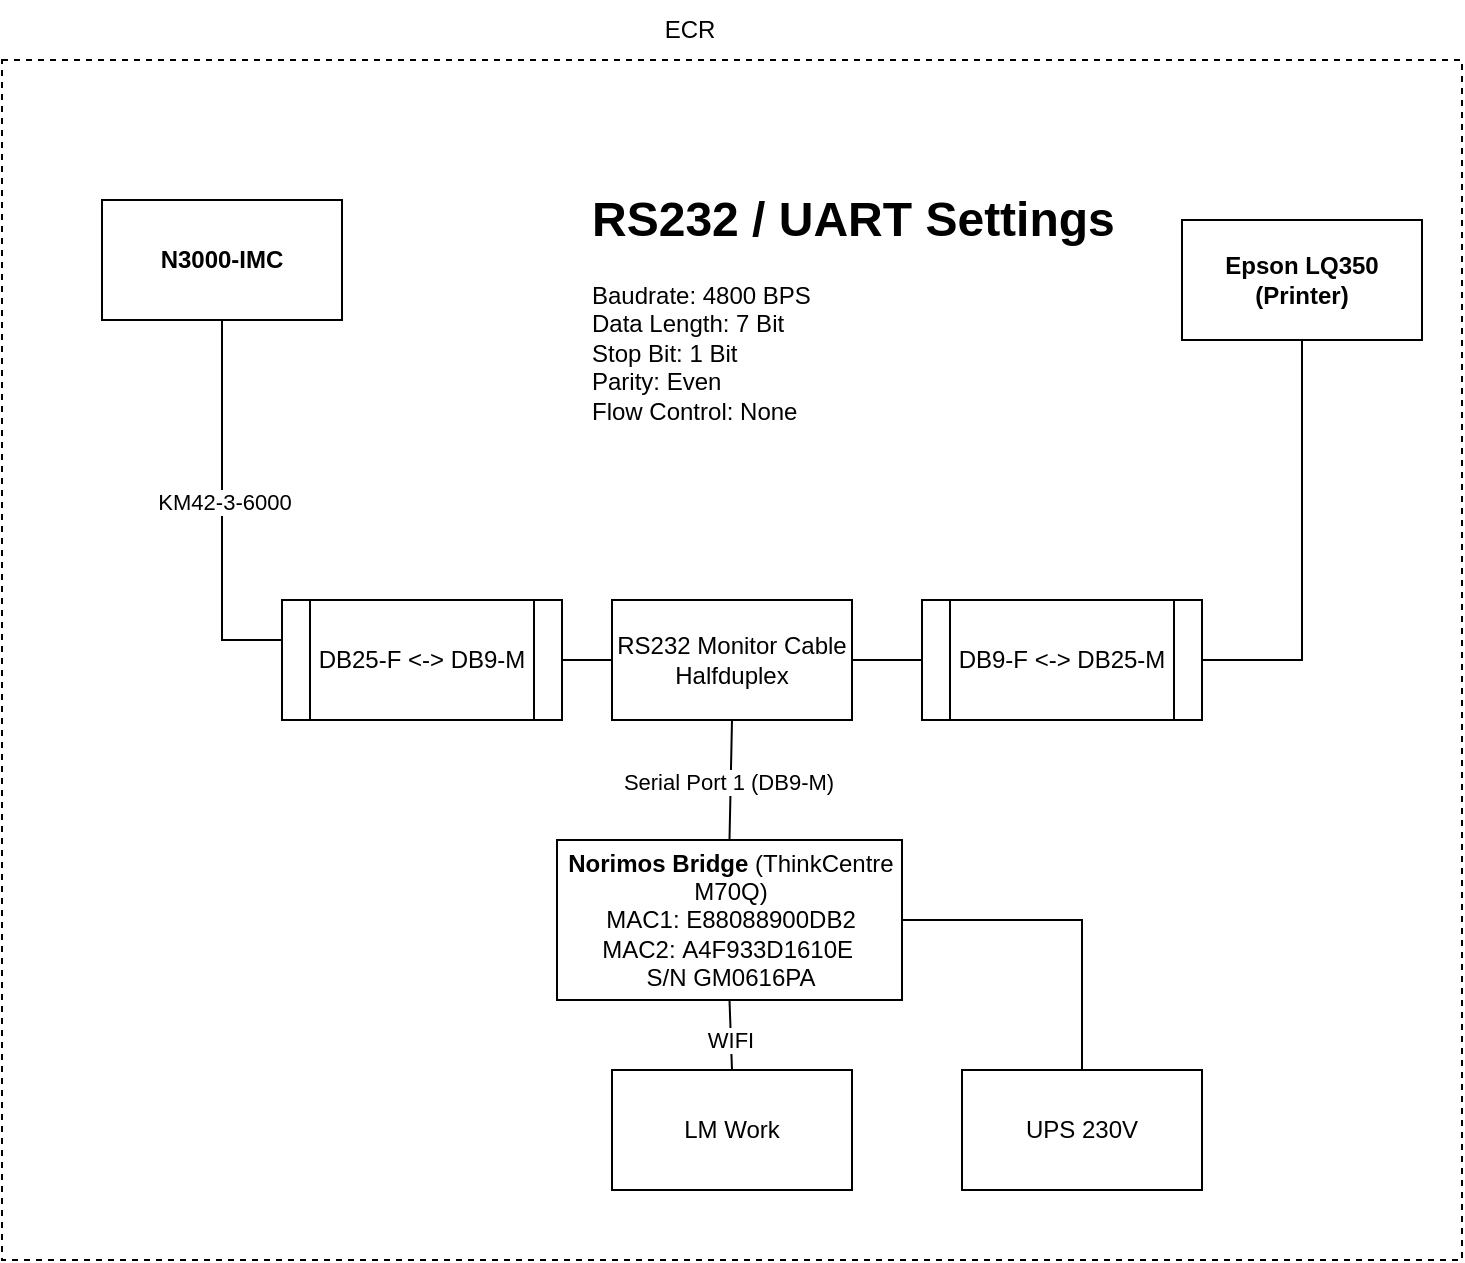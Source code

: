 <mxfile version="22.1.18" type="device">
  <diagram id="yeePxlLNk2Ugn8B2trMV" name="Seite-1">
    <mxGraphModel dx="1194" dy="765" grid="1" gridSize="10" guides="1" tooltips="1" connect="1" arrows="1" fold="1" page="1" pageScale="1" pageWidth="827" pageHeight="1169" math="0" shadow="0">
      <root>
        <mxCell id="0" />
        <mxCell id="1" parent="0" />
        <mxCell id="-rPwItrO0R2NEmneRmhp-1" value="" style="rounded=0;whiteSpace=wrap;html=1;strokeColor=#000000;dashed=1;" parent="1" vertex="1">
          <mxGeometry x="70" y="80" width="730" height="600" as="geometry" />
        </mxCell>
        <mxCell id="-rPwItrO0R2NEmneRmhp-2" value="ECR" style="text;html=1;strokeColor=none;fillColor=none;align=center;verticalAlign=middle;whiteSpace=wrap;rounded=0;" parent="1" vertex="1">
          <mxGeometry x="384" y="50" width="60" height="30" as="geometry" />
        </mxCell>
        <mxCell id="-rPwItrO0R2NEmneRmhp-3" value="&lt;b&gt;N3000-IMC&lt;/b&gt;" style="rounded=0;whiteSpace=wrap;html=1;strokeColor=#000000;" parent="1" vertex="1">
          <mxGeometry x="120" y="150" width="120" height="60" as="geometry" />
        </mxCell>
        <mxCell id="-rPwItrO0R2NEmneRmhp-4" value="&lt;b&gt;Epson LQ350 (Printer)&lt;/b&gt;" style="rounded=0;whiteSpace=wrap;html=1;strokeColor=#000000;" parent="1" vertex="1">
          <mxGeometry x="660" y="160" width="120" height="60" as="geometry" />
        </mxCell>
        <mxCell id="-rPwItrO0R2NEmneRmhp-6" value="" style="endArrow=none;html=1;rounded=0;exitX=0.5;exitY=1;exitDx=0;exitDy=0;entryX=0;entryY=0.5;entryDx=0;entryDy=0;edgeStyle=orthogonalEdgeStyle;" parent="1" source="-rPwItrO0R2NEmneRmhp-3" target="-rPwItrO0R2NEmneRmhp-8" edge="1">
          <mxGeometry width="50" height="50" relative="1" as="geometry">
            <mxPoint x="270" y="210" as="sourcePoint" />
            <mxPoint x="394" y="180" as="targetPoint" />
            <Array as="points">
              <mxPoint x="180" y="370" />
            </Array>
          </mxGeometry>
        </mxCell>
        <mxCell id="-rPwItrO0R2NEmneRmhp-7" value="KM42-3-6000" style="edgeLabel;html=1;align=center;verticalAlign=middle;resizable=0;points=[];" parent="-rPwItrO0R2NEmneRmhp-6" vertex="1" connectable="0">
          <mxGeometry y="1" relative="1" as="geometry">
            <mxPoint y="-9" as="offset" />
          </mxGeometry>
        </mxCell>
        <mxCell id="-rPwItrO0R2NEmneRmhp-8" value="DB25-F &amp;lt;-&amp;gt; DB9-M" style="shape=process;whiteSpace=wrap;html=1;backgroundOutline=1;strokeColor=#000000;" parent="1" vertex="1">
          <mxGeometry x="210" y="350" width="140" height="60" as="geometry" />
        </mxCell>
        <mxCell id="-rPwItrO0R2NEmneRmhp-10" value="RS232 Monitor Cable&lt;br&gt;Halfduplex" style="rounded=0;whiteSpace=wrap;html=1;strokeColor=#000000;" parent="1" vertex="1">
          <mxGeometry x="375" y="350" width="120" height="60" as="geometry" />
        </mxCell>
        <mxCell id="-rPwItrO0R2NEmneRmhp-11" value="" style="endArrow=none;html=1;rounded=0;entryX=0;entryY=0.5;entryDx=0;entryDy=0;exitX=1;exitY=0.5;exitDx=0;exitDy=0;" parent="1" source="-rPwItrO0R2NEmneRmhp-8" target="-rPwItrO0R2NEmneRmhp-10" edge="1">
          <mxGeometry width="50" height="50" relative="1" as="geometry">
            <mxPoint x="310" y="480" as="sourcePoint" />
            <mxPoint x="360" y="430" as="targetPoint" />
          </mxGeometry>
        </mxCell>
        <mxCell id="-rPwItrO0R2NEmneRmhp-12" value="DB9-F &amp;lt;-&amp;gt; DB25-M" style="shape=process;whiteSpace=wrap;html=1;backgroundOutline=1;strokeColor=#000000;" parent="1" vertex="1">
          <mxGeometry x="530" y="350" width="140" height="60" as="geometry" />
        </mxCell>
        <mxCell id="-rPwItrO0R2NEmneRmhp-13" value="" style="endArrow=none;html=1;rounded=0;entryX=0;entryY=0.5;entryDx=0;entryDy=0;exitX=1;exitY=0.5;exitDx=0;exitDy=0;" parent="1" source="-rPwItrO0R2NEmneRmhp-10" target="-rPwItrO0R2NEmneRmhp-12" edge="1">
          <mxGeometry width="50" height="50" relative="1" as="geometry">
            <mxPoint x="330" y="510" as="sourcePoint" />
            <mxPoint x="380" y="460" as="targetPoint" />
          </mxGeometry>
        </mxCell>
        <mxCell id="-rPwItrO0R2NEmneRmhp-16" value="&lt;b&gt;Norimos Bridge&lt;/b&gt; (ThinkCentre M70Q)&lt;br&gt;MAC1: E88088900DB2&lt;br&gt;MAC2:&amp;nbsp;A4F933D1610E&amp;nbsp;&lt;br&gt;S/N GM0616PA" style="rounded=0;whiteSpace=wrap;html=1;strokeColor=#000000;" parent="1" vertex="1">
          <mxGeometry x="347.5" y="470" width="172.5" height="80" as="geometry" />
        </mxCell>
        <mxCell id="-rPwItrO0R2NEmneRmhp-17" value="" style="endArrow=none;html=1;rounded=0;entryX=0.5;entryY=1;entryDx=0;entryDy=0;exitX=0.5;exitY=0;exitDx=0;exitDy=0;" parent="1" source="-rPwItrO0R2NEmneRmhp-16" target="-rPwItrO0R2NEmneRmhp-10" edge="1">
          <mxGeometry width="50" height="50" relative="1" as="geometry">
            <mxPoint x="330" y="520" as="sourcePoint" />
            <mxPoint x="380" y="470" as="targetPoint" />
          </mxGeometry>
        </mxCell>
        <mxCell id="-rPwItrO0R2NEmneRmhp-18" value="Serial Port 1 (DB9-M)" style="edgeLabel;html=1;align=center;verticalAlign=middle;resizable=0;points=[];" parent="-rPwItrO0R2NEmneRmhp-17" vertex="1" connectable="0">
          <mxGeometry x="0.013" y="2" relative="1" as="geometry">
            <mxPoint y="1" as="offset" />
          </mxGeometry>
        </mxCell>
        <mxCell id="-rPwItrO0R2NEmneRmhp-21" value="LM Work" style="rounded=0;whiteSpace=wrap;html=1;strokeColor=#000000;" parent="1" vertex="1">
          <mxGeometry x="375" y="585" width="120" height="60" as="geometry" />
        </mxCell>
        <mxCell id="-rPwItrO0R2NEmneRmhp-22" value="" style="endArrow=none;html=1;rounded=0;entryX=0.5;entryY=1;entryDx=0;entryDy=0;exitX=0.5;exitY=0;exitDx=0;exitDy=0;" parent="1" source="-rPwItrO0R2NEmneRmhp-21" target="-rPwItrO0R2NEmneRmhp-16" edge="1">
          <mxGeometry width="50" height="50" relative="1" as="geometry">
            <mxPoint x="420" y="610" as="sourcePoint" />
            <mxPoint x="470" y="560" as="targetPoint" />
          </mxGeometry>
        </mxCell>
        <mxCell id="-rPwItrO0R2NEmneRmhp-23" value="WIFI" style="edgeLabel;html=1;align=center;verticalAlign=middle;resizable=0;points=[];" parent="-rPwItrO0R2NEmneRmhp-22" vertex="1" connectable="0">
          <mxGeometry x="-0.114" y="1" relative="1" as="geometry">
            <mxPoint as="offset" />
          </mxGeometry>
        </mxCell>
        <mxCell id="-rPwItrO0R2NEmneRmhp-24" value="UPS 230V" style="rounded=0;whiteSpace=wrap;html=1;strokeColor=#000000;" parent="1" vertex="1">
          <mxGeometry x="550" y="585" width="120" height="60" as="geometry" />
        </mxCell>
        <mxCell id="-rPwItrO0R2NEmneRmhp-25" value="" style="endArrow=none;html=1;rounded=0;exitX=1;exitY=0.5;exitDx=0;exitDy=0;entryX=0.5;entryY=0;entryDx=0;entryDy=0;edgeStyle=orthogonalEdgeStyle;" parent="1" source="-rPwItrO0R2NEmneRmhp-16" target="-rPwItrO0R2NEmneRmhp-24" edge="1">
          <mxGeometry width="50" height="50" relative="1" as="geometry">
            <mxPoint x="540" y="540" as="sourcePoint" />
            <mxPoint x="590" y="490" as="targetPoint" />
          </mxGeometry>
        </mxCell>
        <mxCell id="-rPwItrO0R2NEmneRmhp-26" value="" style="endArrow=none;html=1;rounded=0;exitX=1;exitY=0.5;exitDx=0;exitDy=0;entryX=0.5;entryY=1;entryDx=0;entryDy=0;edgeStyle=orthogonalEdgeStyle;" parent="1" source="-rPwItrO0R2NEmneRmhp-12" target="-rPwItrO0R2NEmneRmhp-4" edge="1">
          <mxGeometry width="50" height="50" relative="1" as="geometry">
            <mxPoint x="730" y="390" as="sourcePoint" />
            <mxPoint x="780" y="340" as="targetPoint" />
          </mxGeometry>
        </mxCell>
        <mxCell id="-rPwItrO0R2NEmneRmhp-27" value="&lt;h1&gt;RS232 / UART Settings&lt;/h1&gt;&lt;p&gt;Baudrate: 4800 BPS&lt;br&gt;Data Length: 7 Bit&lt;br&gt;Stop Bit: 1 Bit&lt;br&gt;&lt;span style=&quot;background-color: initial;&quot;&gt;Parity: Even&lt;/span&gt;&lt;span style=&quot;background-color: initial;&quot;&gt;&lt;br&gt;Flow Control: None&lt;/span&gt;&lt;/p&gt;" style="text;html=1;strokeColor=none;fillColor=none;spacing=5;spacingTop=-20;whiteSpace=wrap;overflow=hidden;rounded=0;" parent="1" vertex="1">
          <mxGeometry x="360" y="140" width="280" height="140" as="geometry" />
        </mxCell>
      </root>
    </mxGraphModel>
  </diagram>
</mxfile>
